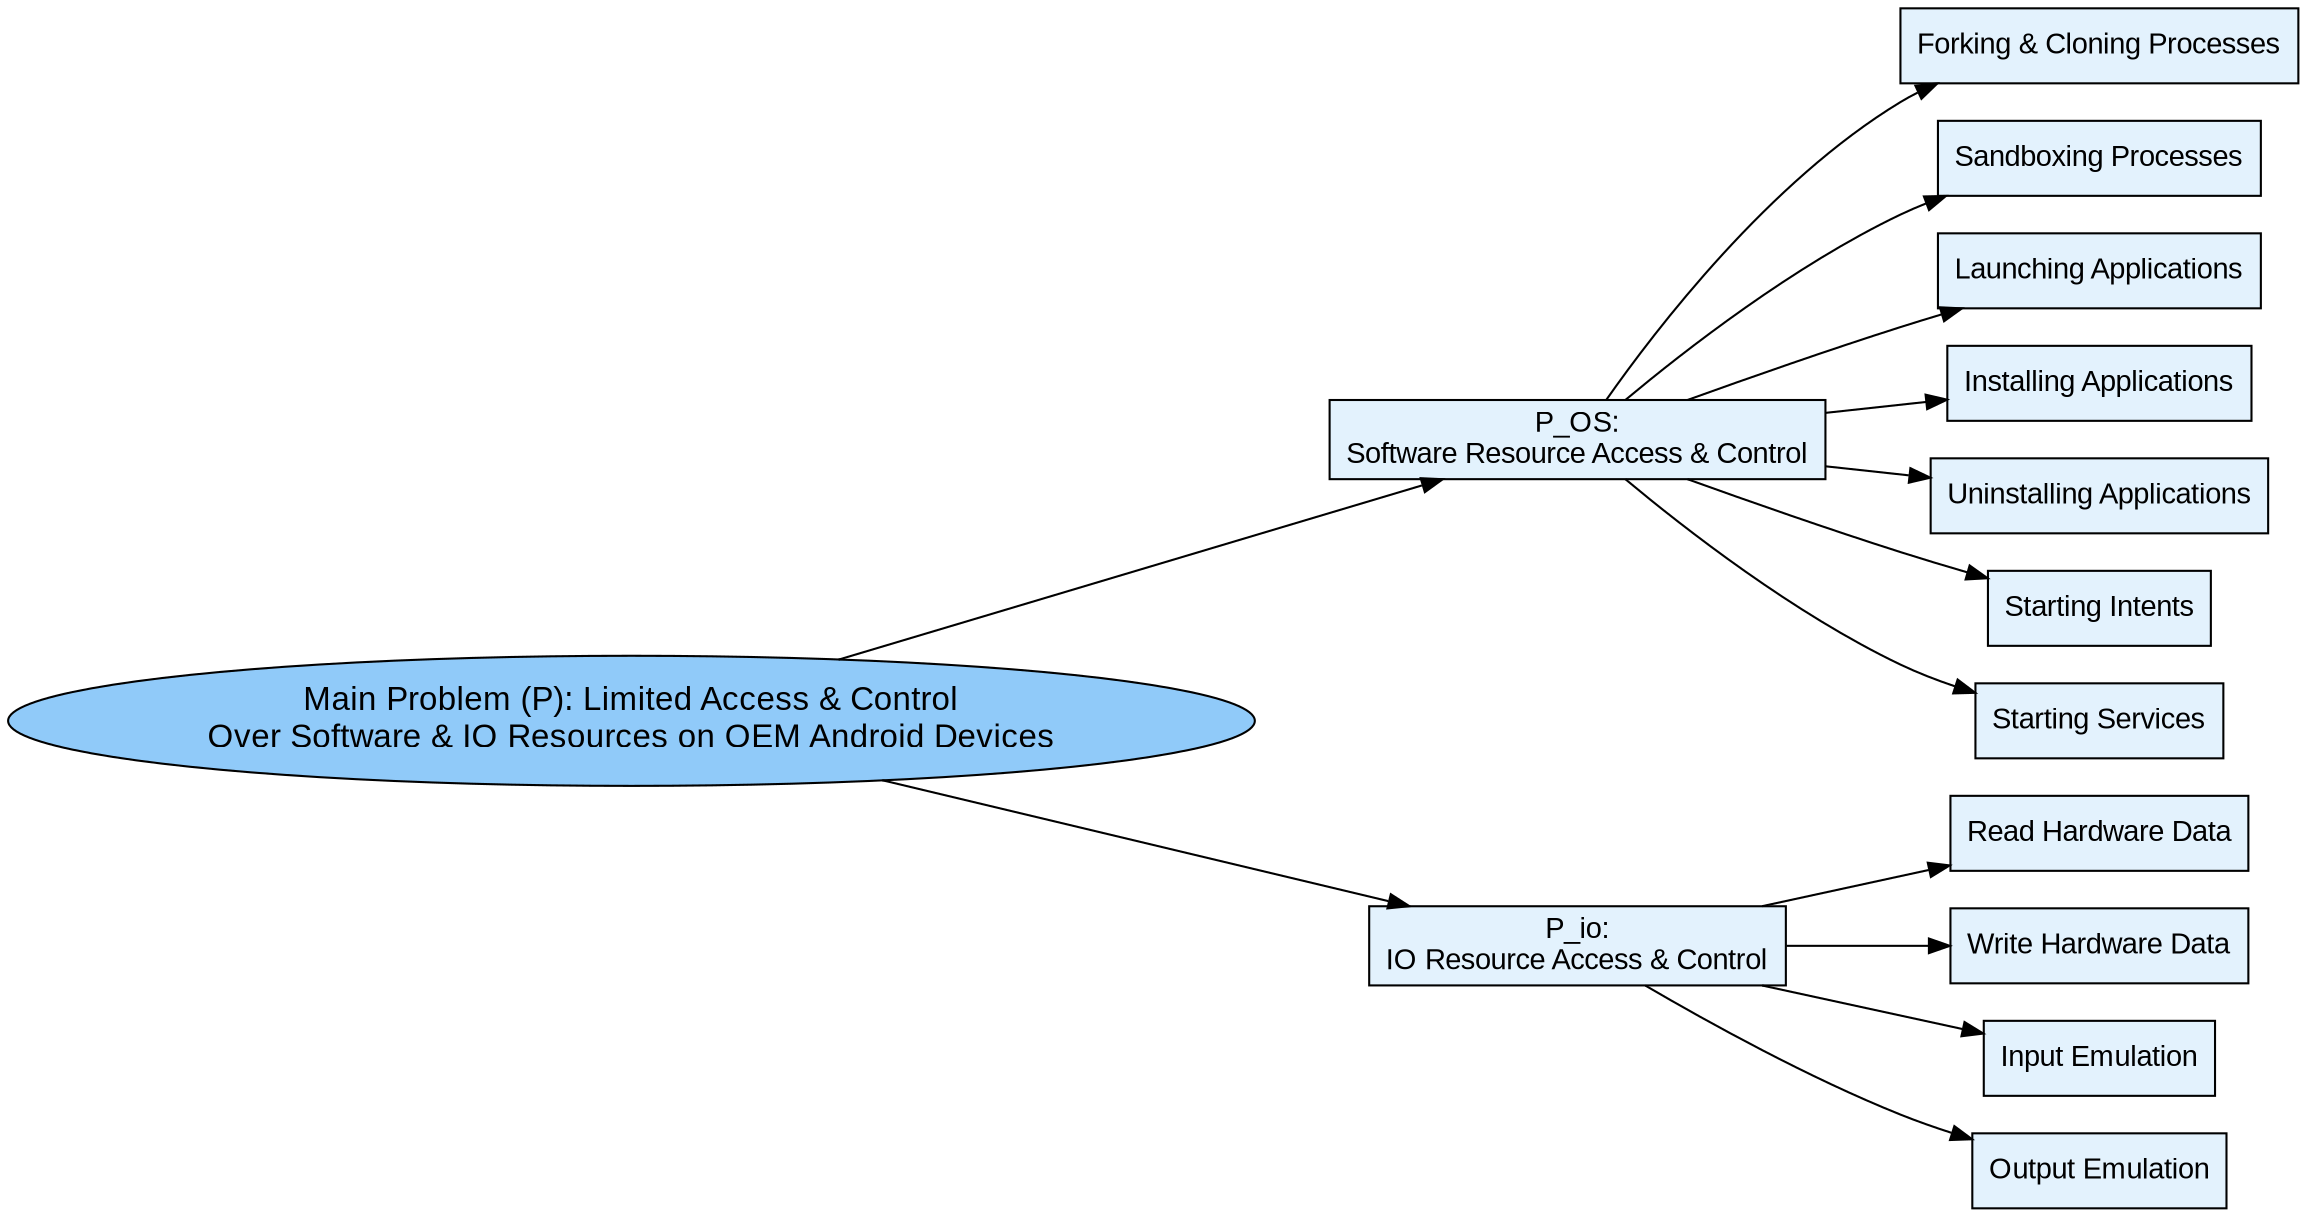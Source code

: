 digraph ProblemAnalysis {
    rankdir=LR;
    node [shape=box, style=filled, fillcolor="#e3f2fd", fontname="Arial"];

    // Main Problem Node
    P [label="Main Problem (P): Limited Access & Control\nOver Software & IO Resources on OEM Android Devices", shape=ellipse, fillcolor="#90caf9", fontsize=16];

    // Subproblems
    POS [label="P_OS:\nSoftware Resource Access & Control"];
    PIO [label="P_io:\nIO Resource Access & Control"];

    // P_OS components
    PFork [label="Forking & Cloning Processes"];
    PSandbox [label="Sandboxing Processes"];
    PLaunchApp [label="Launching Applications"];
    PInstallApp [label="Installing Applications"];
    PUninstallApp [label="Uninstalling Applications"];
    PStartIntent [label="Starting Intents"];
    PStartSvc [label="Starting Services"];

    // P_io components
    PReadHW [label="Read Hardware Data"];
    PWriteHW [label="Write Hardware Data"];
    PInputEmu [label="Input Emulation"];
    POutputEmu [label="Output Emulation"];

    // Structure
    P -> POS;
    P -> PIO;

    POS -> PFork;
    POS -> PSandbox;
    POS -> PLaunchApp;
    POS -> PInstallApp;
    POS -> PUninstallApp;
    POS -> PStartIntent;
    POS -> PStartSvc;

    PIO -> PReadHW;
    PIO -> PWriteHW;
    PIO -> PInputEmu;
    PIO -> POutputEmu;
}